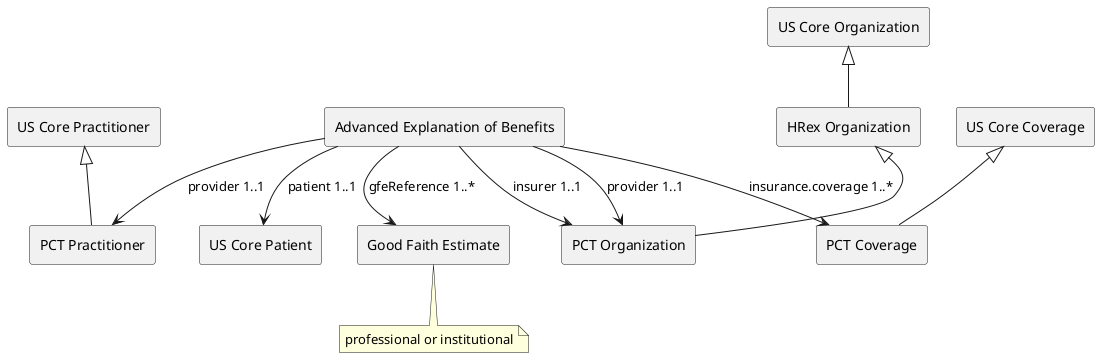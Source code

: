 @startuml
    agent "PCT Organization" as pctorganization
    agent "HRex Organization" as hrexorganization
    agent "US Core Organization" as uscoreorganization
    agent "PCT Practitioner" as pctpractitioner
    agent "US Core Practitioner" as uscorepractitioner
    agent "PCT Coverage" as pctcoverage
    agent "US Core Coverage" as uscorecoverage
    agent "US Core Patient" as uscorepatient
    agent "Advanced Explanation of Benefits" as aeob
    agent "Good Faith Estimate" as gfe
	note bottom: professional or institutional
    uscorecoverage <|-- pctcoverage
    uscorepractitioner <|-- pctpractitioner
    uscoreorganization <|-- hrexorganization
    hrexorganization <|-- pctorganization
	aeob --> uscorepatient: "patient 1..1"
	aeob --> pctcoverage: "insurance.coverage 1..*"
	aeob --> pctpractitioner: "provider 1..1"
	aeob --> pctorganization: "provider 1..1"
	aeob --> pctorganization: "insurer 1..1"
	aeob --> gfe: "gfeReference 1..*"
@enduml
